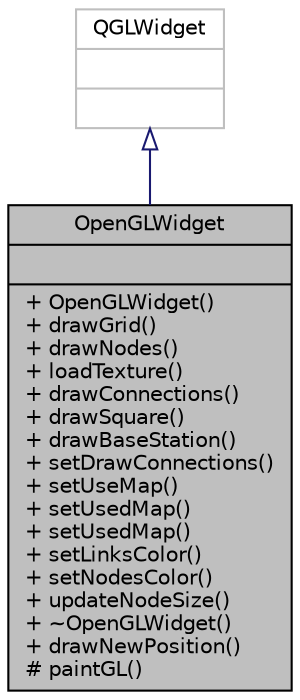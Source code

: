 digraph "OpenGLWidget"
{
 // LATEX_PDF_SIZE
  edge [fontname="Helvetica",fontsize="10",labelfontname="Helvetica",labelfontsize="10"];
  node [fontname="Helvetica",fontsize="10",shape=record];
  Node1 [label="{OpenGLWidget\n||+ OpenGLWidget()\l+ drawGrid()\l+ drawNodes()\l+ loadTexture()\l+ drawConnections()\l+ drawSquare()\l+ drawBaseStation()\l+ setDrawConnections()\l+ setUseMap()\l+ setUsedMap()\l+ setUsedMap()\l+ setLinksColor()\l+ setNodesColor()\l+ updateNodeSize()\l+ ~OpenGLWidget()\l+ drawNewPosition()\l# paintGL()\l}",height=0.2,width=0.4,color="black", fillcolor="grey75", style="filled", fontcolor="black",tooltip=" "];
  Node2 -> Node1 [dir="back",color="midnightblue",fontsize="10",style="solid",arrowtail="onormal",fontname="Helvetica"];
  Node2 [label="{QGLWidget\n||}",height=0.2,width=0.4,color="grey75", fillcolor="white", style="filled",tooltip=" "];
}
